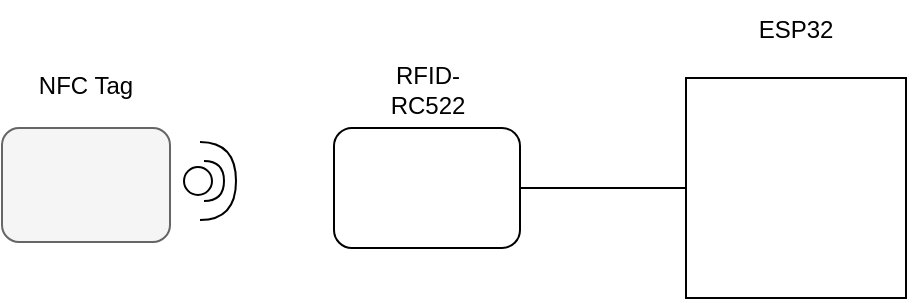 <mxfile border="50" scale="3" compressed="false" locked="false" version="24.7.7">
  <diagram name="Blank" id="YmL12bMKpDGza6XwsDPr">
    <mxGraphModel dx="2247" dy="619" grid="0" gridSize="10" guides="1" tooltips="1" connect="1" arrows="1" fold="1" page="0" pageScale="1" pageWidth="827" pageHeight="1169" background="none" math="1" shadow="0">
      <root>
        <mxCell id="X5NqExCQtvZxIxQ7pmgY-0" />
        <mxCell id="1" parent="X5NqExCQtvZxIxQ7pmgY-0" />
        <mxCell id="eWnEo5utdYQ2Xt9aBgbI-1" value="" style="rounded=1;whiteSpace=wrap;html=1;fillColor=#f5f5f5;fontColor=#333333;strokeColor=#666666;" vertex="1" parent="1">
          <mxGeometry x="-844" y="366" width="84" height="57" as="geometry" />
        </mxCell>
        <mxCell id="eWnEo5utdYQ2Xt9aBgbI-5" value="" style="shape=requiredInterface;html=1;verticalLabelPosition=bottom;sketch=0;" vertex="1" parent="1">
          <mxGeometry x="-745" y="373" width="18" height="39" as="geometry" />
        </mxCell>
        <mxCell id="eWnEo5utdYQ2Xt9aBgbI-7" value="" style="shape=providedRequiredInterface;html=1;verticalLabelPosition=bottom;sketch=0;" vertex="1" parent="1">
          <mxGeometry x="-753" y="382.5" width="20" height="20" as="geometry" />
        </mxCell>
        <mxCell id="eWnEo5utdYQ2Xt9aBgbI-8" value="" style="rounded=1;whiteSpace=wrap;html=1;" vertex="1" parent="1">
          <mxGeometry x="-678" y="366" width="93" height="60" as="geometry" />
        </mxCell>
        <mxCell id="eWnEo5utdYQ2Xt9aBgbI-9" value="" style="whiteSpace=wrap;html=1;aspect=fixed;" vertex="1" parent="1">
          <mxGeometry x="-502" y="341" width="110" height="110" as="geometry" />
        </mxCell>
        <mxCell id="eWnEo5utdYQ2Xt9aBgbI-10" value="" style="endArrow=none;html=1;rounded=0;exitX=1;exitY=0.5;exitDx=0;exitDy=0;entryX=0;entryY=0.5;entryDx=0;entryDy=0;" edge="1" parent="1" source="eWnEo5utdYQ2Xt9aBgbI-8" target="eWnEo5utdYQ2Xt9aBgbI-9">
          <mxGeometry width="50" height="50" relative="1" as="geometry">
            <mxPoint x="-376" y="506" as="sourcePoint" />
            <mxPoint x="-326" y="456" as="targetPoint" />
          </mxGeometry>
        </mxCell>
        <mxCell id="eWnEo5utdYQ2Xt9aBgbI-11" value="&lt;div&gt;NFC Tag&lt;/div&gt;" style="text;strokeColor=none;align=center;fillColor=none;html=1;verticalAlign=middle;whiteSpace=wrap;rounded=0;" vertex="1" parent="1">
          <mxGeometry x="-832" y="330" width="60" height="30" as="geometry" />
        </mxCell>
        <mxCell id="eWnEo5utdYQ2Xt9aBgbI-12" value="RFID-RC522" style="text;strokeColor=none;align=center;fillColor=none;html=1;verticalAlign=middle;whiteSpace=wrap;rounded=0;" vertex="1" parent="1">
          <mxGeometry x="-661.5" y="332" width="60" height="30" as="geometry" />
        </mxCell>
        <mxCell id="eWnEo5utdYQ2Xt9aBgbI-13" value="ESP32" style="text;strokeColor=none;align=center;fillColor=none;html=1;verticalAlign=middle;whiteSpace=wrap;rounded=0;" vertex="1" parent="1">
          <mxGeometry x="-477" y="302" width="60" height="30" as="geometry" />
        </mxCell>
      </root>
    </mxGraphModel>
  </diagram>
</mxfile>
